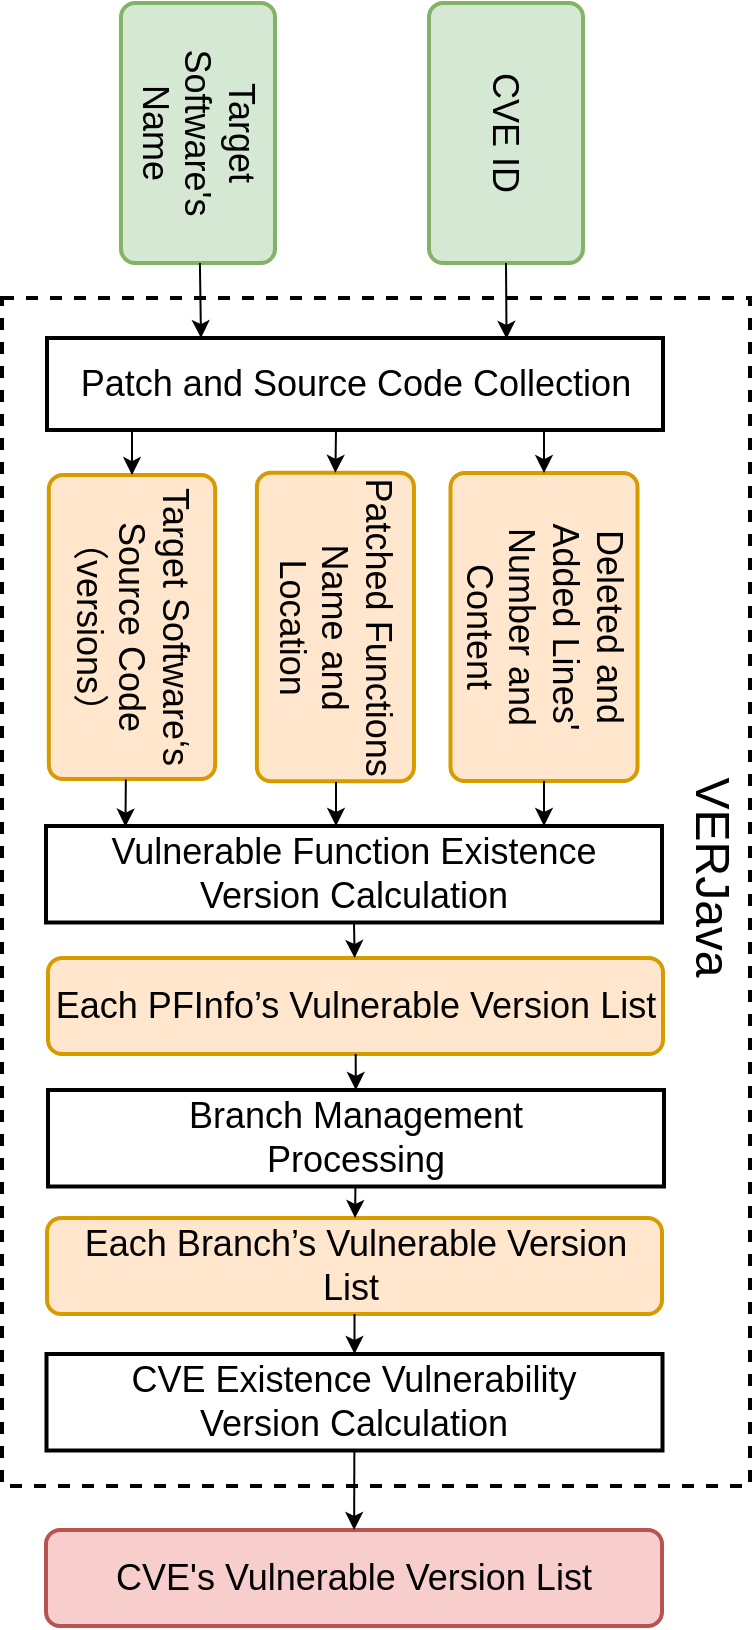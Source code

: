 <mxfile version="17.2.4" type="github" pages="2">
  <diagram id="C5RBs43oDa-KdzZeNtuy" name="Page-1">
    <mxGraphModel dx="1303" dy="710" grid="1" gridSize="11" guides="1" tooltips="1" connect="0" arrows="1" fold="1" page="1" pageScale="1" pageWidth="827" pageHeight="1169" math="0" shadow="0">
      <root>
        <mxCell id="WIyWlLk6GJQsqaUBKTNV-0" />
        <mxCell id="WIyWlLk6GJQsqaUBKTNV-1" parent="WIyWlLk6GJQsqaUBKTNV-0" />
        <mxCell id="Re24QMPTCdzhNl0H0kzx-70" value="" style="rounded=0;whiteSpace=wrap;html=1;shadow=0;glass=0;labelBackgroundColor=#FFFFFF;labelBorderColor=none;sketch=0;fontSize=16;fontColor=default;fillColor=none;gradientColor=none;dashed=1;strokeWidth=2;" vertex="1" parent="WIyWlLk6GJQsqaUBKTNV-1">
          <mxGeometry x="66" y="220" width="374" height="594" as="geometry" />
        </mxCell>
        <mxCell id="Re24QMPTCdzhNl0H0kzx-33" value="Deleted and Added Lines&#39; Number and Content" style="rounded=1;whiteSpace=wrap;html=1;absoluteArcSize=1;arcSize=14;strokeWidth=2;shadow=0;glass=0;sketch=0;verticalAlign=middle;fontSize=18;rotation=90;fillColor=#ffe6cc;strokeColor=#d79b00;" vertex="1" parent="WIyWlLk6GJQsqaUBKTNV-1">
          <mxGeometry x="260" y="337.76" width="154" height="93.5" as="geometry" />
        </mxCell>
        <mxCell id="Re24QMPTCdzhNl0H0kzx-41" value="Patched Functions Name and Location" style="rounded=1;whiteSpace=wrap;html=1;absoluteArcSize=1;arcSize=14;strokeWidth=2;shadow=0;glass=0;sketch=0;verticalAlign=middle;fontSize=18;rotation=90;fillColor=#ffe6cc;strokeColor=#d79b00;" vertex="1" parent="WIyWlLk6GJQsqaUBKTNV-1">
          <mxGeometry x="155.57" y="345.24" width="154.26" height="78.55" as="geometry" />
        </mxCell>
        <mxCell id="Re24QMPTCdzhNl0H0kzx-42" value="Target Software‘s&lt;br style=&quot;font-size: 18px;&quot;&gt;Source Code（versions）" style="rounded=1;whiteSpace=wrap;html=1;absoluteArcSize=1;arcSize=14;strokeWidth=2;shadow=0;glass=0;sketch=0;verticalAlign=middle;fontSize=18;rotation=90;fillColor=#ffe6cc;strokeColor=#d79b00;" vertex="1" parent="WIyWlLk6GJQsqaUBKTNV-1">
          <mxGeometry x="55" y="342.92" width="152" height="83.18" as="geometry" />
        </mxCell>
        <mxCell id="Re24QMPTCdzhNl0H0kzx-43" value="Each PFInfo’s Vulnerable Version List" style="rounded=1;whiteSpace=wrap;html=1;absoluteArcSize=1;arcSize=14;strokeWidth=2;shadow=0;glass=0;sketch=0;verticalAlign=middle;fontSize=18;rotation=0;fillColor=#ffe6cc;strokeColor=#d79b00;" vertex="1" parent="WIyWlLk6GJQsqaUBKTNV-1">
          <mxGeometry x="89" y="550" width="307.5" height="48" as="geometry" />
        </mxCell>
        <mxCell id="Re24QMPTCdzhNl0H0kzx-44" value="Each Branch’s Vulnerable Version List&amp;nbsp;" style="rounded=1;whiteSpace=wrap;html=1;absoluteArcSize=1;arcSize=14;strokeWidth=2;shadow=0;glass=0;sketch=0;verticalAlign=middle;fontSize=18;rotation=0;fillColor=#ffe6cc;strokeColor=#d79b00;" vertex="1" parent="WIyWlLk6GJQsqaUBKTNV-1">
          <mxGeometry x="88.5" y="680" width="307.5" height="48" as="geometry" />
        </mxCell>
        <mxCell id="Re24QMPTCdzhNl0H0kzx-45" value="CVE&#39;s Vulnerable Version List" style="rounded=1;whiteSpace=wrap;html=1;absoluteArcSize=1;arcSize=14;strokeWidth=2;shadow=0;glass=0;sketch=0;verticalAlign=middle;fontSize=18;rotation=0;fillColor=#f8cecc;strokeColor=#b85450;" vertex="1" parent="WIyWlLk6GJQsqaUBKTNV-1">
          <mxGeometry x="88" y="836" width="308" height="48" as="geometry" />
        </mxCell>
        <mxCell id="Re24QMPTCdzhNl0H0kzx-51" value="" style="endArrow=classic;html=1;rounded=0;fontSize=16;fontColor=default;" edge="1" parent="WIyWlLk6GJQsqaUBKTNV-1" source="Re24QMPTCdzhNl0H0kzx-43" target="Re24QMPTCdzhNl0H0kzx-84">
          <mxGeometry width="50" height="50" relative="1" as="geometry">
            <mxPoint x="214.1" y="605.605" as="sourcePoint" />
            <mxPoint x="243.98" y="616.735" as="targetPoint" />
            <Array as="points" />
          </mxGeometry>
        </mxCell>
        <mxCell id="Re24QMPTCdzhNl0H0kzx-57" value="" style="endArrow=classic;html=1;rounded=0;fontSize=16;fontColor=default;exitX=0.5;exitY=1;exitDx=0;exitDy=0;" edge="1" parent="WIyWlLk6GJQsqaUBKTNV-1" source="Re24QMPTCdzhNl0H0kzx-82" target="Re24QMPTCdzhNl0H0kzx-43">
          <mxGeometry width="50" height="50" relative="1" as="geometry">
            <mxPoint x="242.557" y="534.25" as="sourcePoint" />
            <mxPoint x="220.5" y="636" as="targetPoint" />
            <Array as="points" />
          </mxGeometry>
        </mxCell>
        <mxCell id="Re24QMPTCdzhNl0H0kzx-58" value="" style="endArrow=classic;html=1;rounded=0;fontSize=16;fontColor=default;" edge="1" parent="WIyWlLk6GJQsqaUBKTNV-1" source="Re24QMPTCdzhNl0H0kzx-44" target="Re24QMPTCdzhNl0H0kzx-85">
          <mxGeometry width="50" height="50" relative="1" as="geometry">
            <mxPoint x="220.5" y="545.25" as="sourcePoint" />
            <mxPoint x="242.25" y="748" as="targetPoint" />
            <Array as="points" />
          </mxGeometry>
        </mxCell>
        <mxCell id="Re24QMPTCdzhNl0H0kzx-59" value="" style="endArrow=classic;html=1;rounded=0;fontSize=16;fontColor=default;" edge="1" parent="WIyWlLk6GJQsqaUBKTNV-1" source="Re24QMPTCdzhNl0H0kzx-85" target="Re24QMPTCdzhNl0H0kzx-45">
          <mxGeometry width="50" height="50" relative="1" as="geometry">
            <mxPoint x="241.943" y="801.499" as="sourcePoint" />
            <mxPoint x="220.5" y="770" as="targetPoint" />
            <Array as="points" />
          </mxGeometry>
        </mxCell>
        <mxCell id="Re24QMPTCdzhNl0H0kzx-62" value="" style="endArrow=classic;html=1;rounded=0;fontSize=16;fontColor=default;entryX=0.129;entryY=0.007;entryDx=0;entryDy=0;entryPerimeter=0;exitX=1.002;exitY=0.537;exitDx=0;exitDy=0;exitPerimeter=0;" edge="1" parent="WIyWlLk6GJQsqaUBKTNV-1" source="Re24QMPTCdzhNl0H0kzx-42" target="Re24QMPTCdzhNl0H0kzx-82">
          <mxGeometry width="50" height="50" relative="1" as="geometry">
            <mxPoint x="208" y="472.0" as="sourcePoint" />
            <mxPoint x="127.553" y="484.904" as="targetPoint" />
            <Array as="points" />
          </mxGeometry>
        </mxCell>
        <mxCell id="Re24QMPTCdzhNl0H0kzx-66" value="CVE ID" style="rounded=1;whiteSpace=wrap;html=1;absoluteArcSize=1;arcSize=14;strokeWidth=2;shadow=0;glass=0;sketch=0;verticalAlign=middle;fontSize=18;rotation=90;fillColor=#d5e8d4;strokeColor=#82b366;" vertex="1" parent="WIyWlLk6GJQsqaUBKTNV-1">
          <mxGeometry x="253" y="99" width="130" height="77" as="geometry" />
        </mxCell>
        <mxCell id="Re24QMPTCdzhNl0H0kzx-67" value="Target Software&#39;s &lt;br style=&quot;font-size: 18px;&quot;&gt;Name" style="rounded=1;whiteSpace=wrap;html=1;absoluteArcSize=1;arcSize=14;strokeWidth=2;shadow=0;glass=0;sketch=0;verticalAlign=middle;fontSize=18;rotation=90;fillColor=#d5e8d4;strokeColor=#82b366;" vertex="1" parent="WIyWlLk6GJQsqaUBKTNV-1">
          <mxGeometry x="99" y="99" width="130" height="77" as="geometry" />
        </mxCell>
        <mxCell id="Re24QMPTCdzhNl0H0kzx-71" value="" style="endArrow=classic;html=1;rounded=0;fontSize=16;fontColor=default;exitX=1;exitY=0.5;exitDx=0;exitDy=0;entryX=0.746;entryY=0.009;entryDx=0;entryDy=0;entryPerimeter=0;" edge="1" parent="WIyWlLk6GJQsqaUBKTNV-1" source="Re24QMPTCdzhNl0H0kzx-66" target="Re24QMPTCdzhNl0H0kzx-75">
          <mxGeometry width="50" height="50" relative="1" as="geometry">
            <mxPoint x="296" y="472" as="sourcePoint" />
            <mxPoint x="260" y="253" as="targetPoint" />
            <Array as="points" />
          </mxGeometry>
        </mxCell>
        <mxCell id="Re24QMPTCdzhNl0H0kzx-73" value="" style="endArrow=classic;html=1;rounded=0;fontSize=16;fontColor=default;entryX=0.25;entryY=0;entryDx=0;entryDy=0;" edge="1" parent="WIyWlLk6GJQsqaUBKTNV-1" source="Re24QMPTCdzhNl0H0kzx-67" target="Re24QMPTCdzhNl0H0kzx-75">
          <mxGeometry width="50" height="50" relative="1" as="geometry">
            <mxPoint x="270.5" y="230.5" as="sourcePoint" />
            <mxPoint x="155.452" y="251.96" as="targetPoint" />
            <Array as="points" />
          </mxGeometry>
        </mxCell>
        <mxCell id="Re24QMPTCdzhNl0H0kzx-74" value="VERJava" style="text;html=1;strokeColor=none;fillColor=none;align=center;verticalAlign=middle;whiteSpace=wrap;rounded=0;shadow=0;glass=0;dashed=1;labelBackgroundColor=none;labelBorderColor=none;sketch=0;fontSize=24;fontColor=default;rotation=90;" vertex="1" parent="WIyWlLk6GJQsqaUBKTNV-1">
          <mxGeometry x="324.5" y="494.25" width="192" height="30" as="geometry" />
        </mxCell>
        <mxCell id="Re24QMPTCdzhNl0H0kzx-75" value="Patch and Source Code Collection" style="rounded=0;whiteSpace=wrap;html=1;shadow=0;glass=0;labelBackgroundColor=none;labelBorderColor=none;sketch=0;fontSize=18;fontColor=#000000;strokeColor=default;strokeWidth=2;fillColor=none;gradientColor=none;" vertex="1" parent="WIyWlLk6GJQsqaUBKTNV-1">
          <mxGeometry x="88.5" y="240" width="308" height="46" as="geometry" />
        </mxCell>
        <mxCell id="Re24QMPTCdzhNl0H0kzx-81" value="" style="endArrow=classic;html=1;rounded=0;fontSize=16;fontColor=default;" edge="1" parent="WIyWlLk6GJQsqaUBKTNV-1" source="Re24QMPTCdzhNl0H0kzx-84" target="Re24QMPTCdzhNl0H0kzx-44">
          <mxGeometry width="50" height="50" relative="1" as="geometry">
            <mxPoint x="242" y="671" as="sourcePoint" />
            <mxPoint x="253.75" y="627" as="targetPoint" />
            <Array as="points" />
          </mxGeometry>
        </mxCell>
        <mxCell id="Re24QMPTCdzhNl0H0kzx-82" value="&lt;span&gt;Vulnerable Function Existence&lt;/span&gt;&lt;br style=&quot;padding: 0px ; margin: 0px&quot;&gt;&lt;span&gt;Version Calculation&lt;/span&gt;" style="rounded=0;whiteSpace=wrap;html=1;shadow=0;glass=0;labelBackgroundColor=none;labelBorderColor=none;sketch=0;fontSize=18;fontColor=#000000;strokeColor=default;strokeWidth=2;fillColor=none;gradientColor=none;" vertex="1" parent="WIyWlLk6GJQsqaUBKTNV-1">
          <mxGeometry x="88" y="484" width="308" height="48.25" as="geometry" />
        </mxCell>
        <mxCell id="Re24QMPTCdzhNl0H0kzx-84" value="&lt;span&gt;Branch Management&lt;/span&gt;&lt;br style=&quot;padding: 0px ; margin: 0px&quot;&gt;&lt;span&gt;Processing&lt;/span&gt;" style="rounded=0;whiteSpace=wrap;html=1;shadow=0;glass=0;labelBackgroundColor=none;labelBorderColor=none;sketch=0;fontSize=18;fontColor=#000000;strokeColor=default;strokeWidth=2;fillColor=none;gradientColor=none;" vertex="1" parent="WIyWlLk6GJQsqaUBKTNV-1">
          <mxGeometry x="89" y="616" width="308" height="48.25" as="geometry" />
        </mxCell>
        <mxCell id="Re24QMPTCdzhNl0H0kzx-85" value="&lt;span&gt;CVE Existence Vulnerability&lt;/span&gt;&lt;br style=&quot;padding: 0px ; margin: 0px&quot;&gt;&lt;span&gt;Version Calculation&lt;/span&gt;" style="rounded=0;whiteSpace=wrap;html=1;shadow=0;glass=0;labelBackgroundColor=none;labelBorderColor=none;sketch=0;fontSize=18;fontColor=#000000;strokeColor=default;strokeWidth=2;fillColor=none;gradientColor=none;" vertex="1" parent="WIyWlLk6GJQsqaUBKTNV-1">
          <mxGeometry x="88.25" y="748" width="308" height="48.25" as="geometry" />
        </mxCell>
        <mxCell id="Re24QMPTCdzhNl0H0kzx-86" value="" style="endArrow=classic;html=1;rounded=0;fontSize=16;fontColor=default;" edge="1" parent="WIyWlLk6GJQsqaUBKTNV-1">
          <mxGeometry width="50" height="50" relative="1" as="geometry">
            <mxPoint x="233" y="462" as="sourcePoint" />
            <mxPoint x="233" y="484" as="targetPoint" />
            <Array as="points" />
          </mxGeometry>
        </mxCell>
        <mxCell id="Re24QMPTCdzhNl0H0kzx-87" value="" style="endArrow=classic;html=1;rounded=0;fontSize=16;fontColor=default;exitX=1;exitY=0.5;exitDx=0;exitDy=0;" edge="1" parent="WIyWlLk6GJQsqaUBKTNV-1" source="Re24QMPTCdzhNl0H0kzx-33">
          <mxGeometry width="50" height="50" relative="1" as="geometry">
            <mxPoint x="243.7" y="472.645" as="sourcePoint" />
            <mxPoint x="337" y="484" as="targetPoint" />
            <Array as="points" />
          </mxGeometry>
        </mxCell>
        <mxCell id="Re24QMPTCdzhNl0H0kzx-88" value="" style="endArrow=classic;html=1;rounded=0;fontSize=16;fontColor=default;" edge="1" parent="WIyWlLk6GJQsqaUBKTNV-1" target="Re24QMPTCdzhNl0H0kzx-42">
          <mxGeometry width="50" height="50" relative="1" as="geometry">
            <mxPoint x="131" y="286" as="sourcePoint" />
            <mxPoint x="138.732" y="495.338" as="targetPoint" />
            <Array as="points" />
          </mxGeometry>
        </mxCell>
        <mxCell id="Re24QMPTCdzhNl0H0kzx-89" value="" style="endArrow=classic;html=1;rounded=0;fontSize=16;fontColor=default;entryX=0;entryY=0.5;entryDx=0;entryDy=0;" edge="1" parent="WIyWlLk6GJQsqaUBKTNV-1" target="Re24QMPTCdzhNl0H0kzx-41">
          <mxGeometry width="50" height="50" relative="1" as="geometry">
            <mxPoint x="233" y="286" as="sourcePoint" />
            <mxPoint x="142" y="319.51" as="targetPoint" />
            <Array as="points" />
          </mxGeometry>
        </mxCell>
        <mxCell id="Re24QMPTCdzhNl0H0kzx-90" value="" style="endArrow=classic;html=1;rounded=0;fontSize=16;fontColor=default;entryX=0;entryY=0.5;entryDx=0;entryDy=0;" edge="1" parent="WIyWlLk6GJQsqaUBKTNV-1" target="Re24QMPTCdzhNl0H0kzx-33">
          <mxGeometry width="50" height="50" relative="1" as="geometry">
            <mxPoint x="337" y="286" as="sourcePoint" />
            <mxPoint x="243.7" y="318.385" as="targetPoint" />
            <Array as="points" />
          </mxGeometry>
        </mxCell>
      </root>
    </mxGraphModel>
  </diagram>
  <diagram id="MnelAjpH7Yo7QY5MhJFb" name="Page-2">
    <mxGraphModel dx="1564" dy="852" grid="1" gridSize="11" guides="1" tooltips="1" connect="1" arrows="1" fold="1" page="1" pageScale="1" pageWidth="827" pageHeight="1169" math="0" shadow="0">
      <root>
        <mxCell id="0" />
        <mxCell id="1" parent="0" />
        <mxCell id="3kbIY4UJlAt-xhsAhwDp-1" value="" style="rounded=0;whiteSpace=wrap;html=1;shadow=0;glass=0;labelBackgroundColor=#FFFFFF;labelBorderColor=none;sketch=0;fontSize=16;fontColor=default;fillColor=none;gradientColor=none;dashed=1;strokeWidth=2;" vertex="1" parent="1">
          <mxGeometry x="66" y="220" width="374" height="594" as="geometry" />
        </mxCell>
        <mxCell id="3kbIY4UJlAt-xhsAhwDp-2" value="Deleted and Added Lines&#39; Number and Content" style="rounded=1;whiteSpace=wrap;html=1;absoluteArcSize=1;arcSize=14;strokeWidth=2;shadow=0;glass=0;sketch=0;verticalAlign=middle;fontSize=18;rotation=90;fillColor=#ffe6cc;strokeColor=#d79b00;" vertex="1" parent="1">
          <mxGeometry x="260" y="337.76" width="154" height="93.5" as="geometry" />
        </mxCell>
        <mxCell id="3kbIY4UJlAt-xhsAhwDp-3" value="Patched Functions Name and Location" style="rounded=1;whiteSpace=wrap;html=1;absoluteArcSize=1;arcSize=14;strokeWidth=2;shadow=0;glass=0;sketch=0;verticalAlign=middle;fontSize=18;rotation=90;fillColor=#ffe6cc;strokeColor=#d79b00;" vertex="1" parent="1">
          <mxGeometry x="155.57" y="345.24" width="154.26" height="78.55" as="geometry" />
        </mxCell>
        <mxCell id="3kbIY4UJlAt-xhsAhwDp-4" value="Target Software‘s&lt;br style=&quot;font-size: 18px;&quot;&gt;Source Code（versions）" style="rounded=1;whiteSpace=wrap;html=1;absoluteArcSize=1;arcSize=14;strokeWidth=2;shadow=0;glass=0;sketch=0;verticalAlign=middle;fontSize=18;rotation=90;fillColor=#ffe6cc;strokeColor=#d79b00;" vertex="1" parent="1">
          <mxGeometry x="55" y="342.92" width="152" height="83.18" as="geometry" />
        </mxCell>
        <mxCell id="3kbIY4UJlAt-xhsAhwDp-5" value="Each PFInfo’s Vulnerable Version List" style="rounded=1;whiteSpace=wrap;html=1;absoluteArcSize=1;arcSize=14;strokeWidth=2;shadow=0;glass=0;sketch=0;verticalAlign=middle;fontSize=18;rotation=0;fillColor=#ffe6cc;strokeColor=#d79b00;" vertex="1" parent="1">
          <mxGeometry x="89" y="550" width="307.5" height="48" as="geometry" />
        </mxCell>
        <mxCell id="3kbIY4UJlAt-xhsAhwDp-6" value="Each Branch’s Vulnerable Version List&amp;nbsp;" style="rounded=1;whiteSpace=wrap;html=1;absoluteArcSize=1;arcSize=14;strokeWidth=2;shadow=0;glass=0;sketch=0;verticalAlign=middle;fontSize=18;rotation=0;fillColor=#ffe6cc;strokeColor=#d79b00;" vertex="1" parent="1">
          <mxGeometry x="88.5" y="680" width="307.5" height="48" as="geometry" />
        </mxCell>
        <mxCell id="3kbIY4UJlAt-xhsAhwDp-7" value="CVE&#39;s Vulnerable Version List" style="rounded=1;whiteSpace=wrap;html=1;absoluteArcSize=1;arcSize=14;strokeWidth=2;shadow=0;glass=0;sketch=0;verticalAlign=middle;fontSize=18;rotation=0;fillColor=#f8cecc;strokeColor=#b85450;" vertex="1" parent="1">
          <mxGeometry x="88" y="836" width="308" height="48" as="geometry" />
        </mxCell>
        <mxCell id="3kbIY4UJlAt-xhsAhwDp-8" value="" style="endArrow=classic;html=1;rounded=0;fontSize=16;fontColor=default;" edge="1" parent="1" source="3kbIY4UJlAt-xhsAhwDp-5" target="3kbIY4UJlAt-xhsAhwDp-21">
          <mxGeometry width="50" height="50" relative="1" as="geometry">
            <mxPoint x="214.1" y="605.605" as="sourcePoint" />
            <mxPoint x="243.98" y="616.735" as="targetPoint" />
            <Array as="points" />
          </mxGeometry>
        </mxCell>
        <mxCell id="3kbIY4UJlAt-xhsAhwDp-9" value="" style="endArrow=classic;html=1;rounded=0;fontSize=16;fontColor=default;exitX=0.5;exitY=1;exitDx=0;exitDy=0;" edge="1" parent="1" source="3kbIY4UJlAt-xhsAhwDp-20" target="3kbIY4UJlAt-xhsAhwDp-5">
          <mxGeometry width="50" height="50" relative="1" as="geometry">
            <mxPoint x="242.557" y="534.25" as="sourcePoint" />
            <mxPoint x="220.5" y="636" as="targetPoint" />
            <Array as="points" />
          </mxGeometry>
        </mxCell>
        <mxCell id="3kbIY4UJlAt-xhsAhwDp-10" value="" style="endArrow=classic;html=1;rounded=0;fontSize=16;fontColor=default;" edge="1" parent="1" source="3kbIY4UJlAt-xhsAhwDp-6" target="3kbIY4UJlAt-xhsAhwDp-22">
          <mxGeometry width="50" height="50" relative="1" as="geometry">
            <mxPoint x="220.5" y="545.25" as="sourcePoint" />
            <mxPoint x="242.25" y="748" as="targetPoint" />
            <Array as="points" />
          </mxGeometry>
        </mxCell>
        <mxCell id="3kbIY4UJlAt-xhsAhwDp-11" value="" style="endArrow=classic;html=1;rounded=0;fontSize=16;fontColor=default;" edge="1" parent="1" source="3kbIY4UJlAt-xhsAhwDp-22" target="3kbIY4UJlAt-xhsAhwDp-7">
          <mxGeometry width="50" height="50" relative="1" as="geometry">
            <mxPoint x="241.943" y="801.499" as="sourcePoint" />
            <mxPoint x="220.5" y="770" as="targetPoint" />
            <Array as="points" />
          </mxGeometry>
        </mxCell>
        <mxCell id="3kbIY4UJlAt-xhsAhwDp-12" value="" style="endArrow=classic;html=1;rounded=0;fontSize=16;fontColor=default;entryX=0.129;entryY=0.007;entryDx=0;entryDy=0;entryPerimeter=0;exitX=1.002;exitY=0.537;exitDx=0;exitDy=0;exitPerimeter=0;" edge="1" parent="1" source="3kbIY4UJlAt-xhsAhwDp-4" target="3kbIY4UJlAt-xhsAhwDp-20">
          <mxGeometry width="50" height="50" relative="1" as="geometry">
            <mxPoint x="208" y="472.0" as="sourcePoint" />
            <mxPoint x="127.553" y="484.904" as="targetPoint" />
            <Array as="points" />
          </mxGeometry>
        </mxCell>
        <mxCell id="3kbIY4UJlAt-xhsAhwDp-13" value="CVE ID" style="rounded=1;whiteSpace=wrap;html=1;absoluteArcSize=1;arcSize=14;strokeWidth=2;shadow=0;glass=0;sketch=0;verticalAlign=middle;fontSize=18;rotation=90;fillColor=#d5e8d4;strokeColor=#82b366;" vertex="1" parent="1">
          <mxGeometry x="253" y="99" width="130" height="77" as="geometry" />
        </mxCell>
        <mxCell id="3kbIY4UJlAt-xhsAhwDp-14" value="Target Software&#39;s &lt;br style=&quot;font-size: 18px;&quot;&gt;Name" style="rounded=1;whiteSpace=wrap;html=1;absoluteArcSize=1;arcSize=14;strokeWidth=2;shadow=0;glass=0;sketch=0;verticalAlign=middle;fontSize=18;rotation=90;fillColor=#d5e8d4;strokeColor=#82b366;" vertex="1" parent="1">
          <mxGeometry x="99" y="99" width="130" height="77" as="geometry" />
        </mxCell>
        <mxCell id="3kbIY4UJlAt-xhsAhwDp-15" value="" style="endArrow=classic;html=1;rounded=0;fontSize=16;fontColor=default;exitX=1;exitY=0.5;exitDx=0;exitDy=0;entryX=0.746;entryY=0.009;entryDx=0;entryDy=0;entryPerimeter=0;" edge="1" parent="1" source="3kbIY4UJlAt-xhsAhwDp-13" target="3kbIY4UJlAt-xhsAhwDp-18">
          <mxGeometry width="50" height="50" relative="1" as="geometry">
            <mxPoint x="296" y="472" as="sourcePoint" />
            <mxPoint x="260" y="253" as="targetPoint" />
            <Array as="points" />
          </mxGeometry>
        </mxCell>
        <mxCell id="3kbIY4UJlAt-xhsAhwDp-16" value="" style="endArrow=classic;html=1;rounded=0;fontSize=16;fontColor=default;entryX=0.25;entryY=0;entryDx=0;entryDy=0;" edge="1" parent="1" source="3kbIY4UJlAt-xhsAhwDp-14" target="3kbIY4UJlAt-xhsAhwDp-18">
          <mxGeometry width="50" height="50" relative="1" as="geometry">
            <mxPoint x="270.5" y="230.5" as="sourcePoint" />
            <mxPoint x="155.452" y="251.96" as="targetPoint" />
            <Array as="points" />
          </mxGeometry>
        </mxCell>
        <mxCell id="3kbIY4UJlAt-xhsAhwDp-17" value="VERJava" style="text;html=1;strokeColor=none;fillColor=none;align=center;verticalAlign=middle;whiteSpace=wrap;rounded=0;shadow=0;glass=0;dashed=1;labelBackgroundColor=none;labelBorderColor=none;sketch=0;fontSize=24;fontColor=default;rotation=90;" vertex="1" parent="1">
          <mxGeometry x="324.5" y="494.25" width="192" height="30" as="geometry" />
        </mxCell>
        <mxCell id="3kbIY4UJlAt-xhsAhwDp-18" value="Patch and Source Code Collection" style="rounded=0;whiteSpace=wrap;html=1;shadow=0;glass=0;labelBackgroundColor=none;labelBorderColor=none;sketch=0;fontSize=18;fontColor=#000000;strokeColor=default;strokeWidth=2;fillColor=none;gradientColor=none;" vertex="1" parent="1">
          <mxGeometry x="88.5" y="240" width="308" height="46" as="geometry" />
        </mxCell>
        <mxCell id="3kbIY4UJlAt-xhsAhwDp-19" value="" style="endArrow=classic;html=1;rounded=0;fontSize=16;fontColor=default;" edge="1" parent="1" source="3kbIY4UJlAt-xhsAhwDp-21" target="3kbIY4UJlAt-xhsAhwDp-6">
          <mxGeometry width="50" height="50" relative="1" as="geometry">
            <mxPoint x="242" y="671" as="sourcePoint" />
            <mxPoint x="253.75" y="627" as="targetPoint" />
            <Array as="points" />
          </mxGeometry>
        </mxCell>
        <mxCell id="3kbIY4UJlAt-xhsAhwDp-20" value="&lt;span&gt;Vulnerable Function Existence&lt;/span&gt;&lt;br style=&quot;padding: 0px ; margin: 0px&quot;&gt;&lt;span&gt;Version Calculation&lt;/span&gt;" style="rounded=0;whiteSpace=wrap;html=1;shadow=0;glass=0;labelBackgroundColor=none;labelBorderColor=none;sketch=0;fontSize=18;fontColor=#000000;strokeColor=default;strokeWidth=2;fillColor=none;gradientColor=none;" vertex="1" parent="1">
          <mxGeometry x="88" y="484" width="308" height="48.25" as="geometry" />
        </mxCell>
        <mxCell id="3kbIY4UJlAt-xhsAhwDp-21" value="&lt;span&gt;Branch Management&lt;/span&gt;&lt;br style=&quot;padding: 0px ; margin: 0px&quot;&gt;&lt;span&gt;Processing&lt;/span&gt;" style="rounded=0;whiteSpace=wrap;html=1;shadow=0;glass=0;labelBackgroundColor=none;labelBorderColor=none;sketch=0;fontSize=18;fontColor=#000000;strokeColor=default;strokeWidth=2;fillColor=none;gradientColor=none;" vertex="1" parent="1">
          <mxGeometry x="89" y="616" width="308" height="48.25" as="geometry" />
        </mxCell>
        <mxCell id="3kbIY4UJlAt-xhsAhwDp-22" value="&lt;span&gt;CVE Existence Vulnerability&lt;/span&gt;&lt;br style=&quot;padding: 0px ; margin: 0px&quot;&gt;&lt;span&gt;Version Calculation&lt;/span&gt;" style="rounded=0;whiteSpace=wrap;html=1;shadow=0;glass=0;labelBackgroundColor=none;labelBorderColor=none;sketch=0;fontSize=18;fontColor=#000000;strokeColor=default;strokeWidth=2;fillColor=none;gradientColor=none;" vertex="1" parent="1">
          <mxGeometry x="88.25" y="748" width="308" height="48.25" as="geometry" />
        </mxCell>
        <mxCell id="3kbIY4UJlAt-xhsAhwDp-23" value="" style="endArrow=classic;html=1;rounded=0;fontSize=16;fontColor=default;" edge="1" parent="1">
          <mxGeometry width="50" height="50" relative="1" as="geometry">
            <mxPoint x="233" y="462" as="sourcePoint" />
            <mxPoint x="233" y="484" as="targetPoint" />
            <Array as="points" />
          </mxGeometry>
        </mxCell>
        <mxCell id="3kbIY4UJlAt-xhsAhwDp-24" value="" style="endArrow=classic;html=1;rounded=0;fontSize=16;fontColor=default;exitX=1;exitY=0.5;exitDx=0;exitDy=0;" edge="1" parent="1" source="3kbIY4UJlAt-xhsAhwDp-2">
          <mxGeometry width="50" height="50" relative="1" as="geometry">
            <mxPoint x="243.7" y="472.645" as="sourcePoint" />
            <mxPoint x="337" y="484" as="targetPoint" />
            <Array as="points" />
          </mxGeometry>
        </mxCell>
        <mxCell id="3kbIY4UJlAt-xhsAhwDp-25" value="" style="endArrow=classic;html=1;rounded=0;fontSize=16;fontColor=default;" edge="1" parent="1" target="3kbIY4UJlAt-xhsAhwDp-4">
          <mxGeometry width="50" height="50" relative="1" as="geometry">
            <mxPoint x="131" y="286" as="sourcePoint" />
            <mxPoint x="138.732" y="495.338" as="targetPoint" />
            <Array as="points" />
          </mxGeometry>
        </mxCell>
        <mxCell id="3kbIY4UJlAt-xhsAhwDp-26" value="" style="endArrow=classic;html=1;rounded=0;fontSize=16;fontColor=default;entryX=0;entryY=0.5;entryDx=0;entryDy=0;" edge="1" parent="1" target="3kbIY4UJlAt-xhsAhwDp-3">
          <mxGeometry width="50" height="50" relative="1" as="geometry">
            <mxPoint x="233" y="286" as="sourcePoint" />
            <mxPoint x="142" y="319.51" as="targetPoint" />
            <Array as="points" />
          </mxGeometry>
        </mxCell>
        <mxCell id="3kbIY4UJlAt-xhsAhwDp-27" value="" style="endArrow=classic;html=1;rounded=0;fontSize=16;fontColor=default;entryX=0;entryY=0.5;entryDx=0;entryDy=0;" edge="1" parent="1" target="3kbIY4UJlAt-xhsAhwDp-2">
          <mxGeometry width="50" height="50" relative="1" as="geometry">
            <mxPoint x="337" y="286" as="sourcePoint" />
            <mxPoint x="243.7" y="318.385" as="targetPoint" />
            <Array as="points" />
          </mxGeometry>
        </mxCell>
      </root>
    </mxGraphModel>
  </diagram>
</mxfile>
